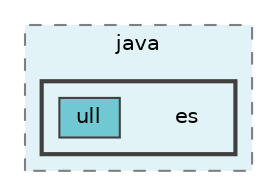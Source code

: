 digraph "src/main/java/es"
{
 // LATEX_PDF_SIZE
  bgcolor="transparent";
  edge [fontname=Helvetica,fontsize=10,labelfontname=Helvetica,labelfontsize=10];
  node [fontname=Helvetica,fontsize=10,shape=box,height=0.2,width=0.4];
  compound=true
  subgraph clusterdir_fd3f6763802dee1ad875f6c80eac0bda {
    graph [ bgcolor="#e1f3f6", pencolor="grey50", label="java", fontname=Helvetica,fontsize=10 style="filled,dashed", URL="dir_fd3f6763802dee1ad875f6c80eac0bda.html",tooltip=""]
  subgraph clusterdir_f9b1e2a59d62d001356ff527358589e3 {
    graph [ bgcolor="#e1f3f6", pencolor="grey25", label="", fontname=Helvetica,fontsize=10 style="filled,bold", URL="dir_f9b1e2a59d62d001356ff527358589e3.html",tooltip=""]
    dir_f9b1e2a59d62d001356ff527358589e3 [shape=plaintext, label="es"];
  dir_5e4a5b0330a43e454ff3ad9bcb612958 [label="ull", fillcolor="#70c8d3", color="grey25", style="filled", URL="dir_5e4a5b0330a43e454ff3ad9bcb612958.html",tooltip=""];
  }
  }
}
